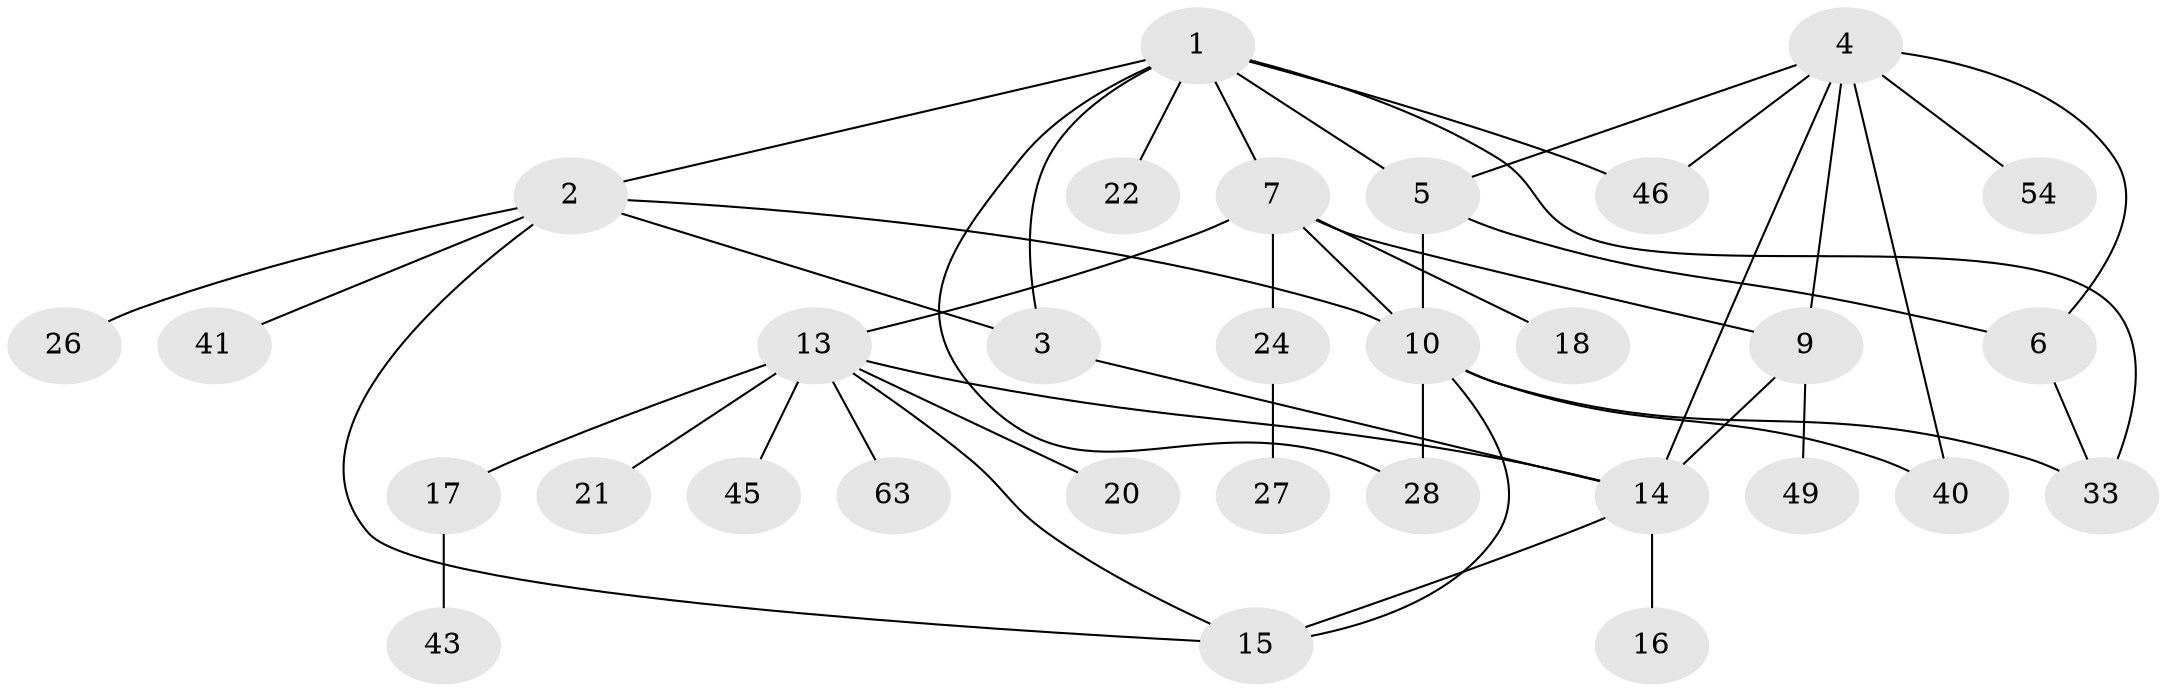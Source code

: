 // original degree distribution, {8: 0.031746031746031744, 6: 0.047619047619047616, 3: 0.047619047619047616, 7: 0.047619047619047616, 4: 0.031746031746031744, 9: 0.015873015873015872, 5: 0.047619047619047616, 10: 0.015873015873015872, 1: 0.5714285714285714, 2: 0.14285714285714285}
// Generated by graph-tools (version 1.1) at 2025/15/03/09/25 04:15:46]
// undirected, 31 vertices, 46 edges
graph export_dot {
graph [start="1"]
  node [color=gray90,style=filled];
  1;
  2;
  3 [super="+35"];
  4;
  5;
  6 [super="+19+37+39+57+60+61+34"];
  7 [super="+32+8+30"];
  9;
  10 [super="+23+11"];
  13 [super="+29+25"];
  14 [super="+31"];
  15 [super="+36+51"];
  16;
  17;
  18;
  20;
  21;
  22;
  24 [super="+53+50"];
  26;
  27;
  28;
  33 [super="+58"];
  40;
  41;
  43;
  45 [super="+47"];
  46;
  49;
  54;
  63;
  1 -- 2;
  1 -- 3;
  1 -- 5;
  1 -- 22;
  1 -- 28;
  1 -- 33;
  1 -- 46;
  1 -- 7;
  2 -- 3;
  2 -- 10;
  2 -- 15;
  2 -- 26;
  2 -- 41;
  3 -- 14;
  4 -- 5;
  4 -- 6;
  4 -- 9;
  4 -- 14;
  4 -- 40;
  4 -- 46;
  4 -- 54;
  5 -- 6;
  5 -- 10;
  6 -- 33;
  7 -- 9 [weight=2];
  7 -- 18;
  7 -- 24;
  7 -- 13;
  7 -- 10;
  9 -- 14;
  9 -- 49;
  10 -- 28;
  10 -- 40;
  10 -- 33;
  10 -- 15;
  13 -- 14;
  13 -- 15;
  13 -- 17;
  13 -- 20;
  13 -- 21;
  13 -- 45;
  13 -- 63;
  14 -- 15;
  14 -- 16;
  17 -- 43;
  24 -- 27;
}

